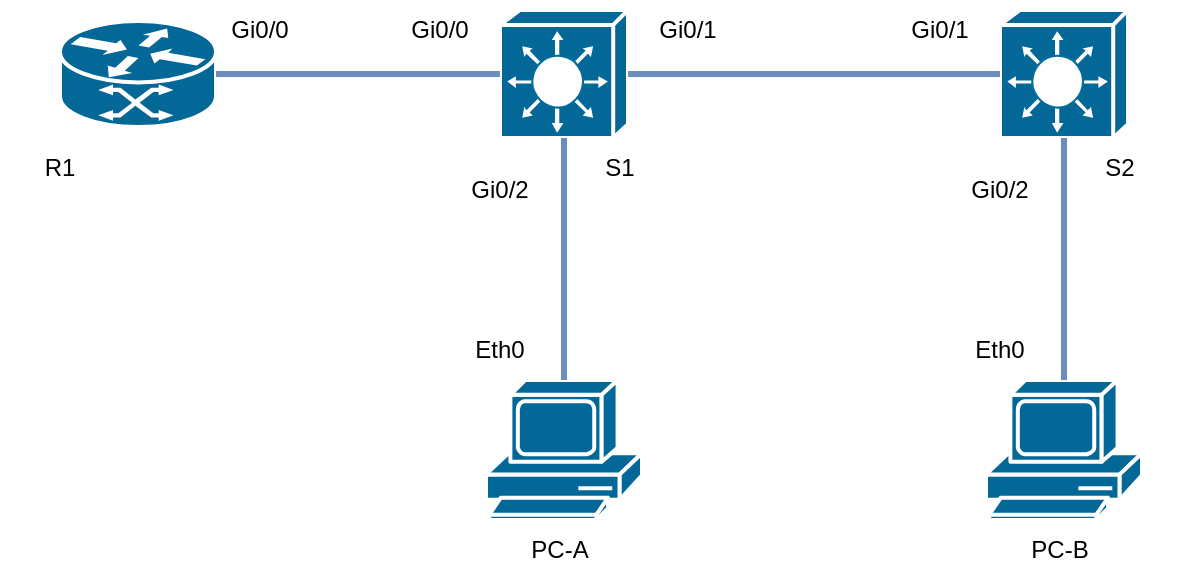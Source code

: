 <mxfile version="24.3.1" type="github" pages="2">
  <diagram name="Principal Connection" id="vpNacllB_x9iFX9itOnF">
    <mxGraphModel dx="1434" dy="738" grid="1" gridSize="10" guides="1" tooltips="1" connect="1" arrows="1" fold="1" page="1" pageScale="1" pageWidth="827" pageHeight="1169" math="0" shadow="0">
      <root>
        <mxCell id="0" />
        <mxCell id="1" parent="0" />
        <mxCell id="1pm7P9uoOA3rXWtFPND6-1" value="" style="shape=mxgraph.cisco.routers.atm_router;sketch=0;html=1;pointerEvents=1;dashed=0;fillColor=#036897;strokeColor=#ffffff;strokeWidth=2;verticalLabelPosition=bottom;verticalAlign=top;align=center;outlineConnect=0;" parent="1" vertex="1">
          <mxGeometry x="60" y="180.5" width="78" height="53" as="geometry" />
        </mxCell>
        <mxCell id="1pm7P9uoOA3rXWtFPND6-2" value="" style="shape=mxgraph.cisco.switches.layer_3_switch;sketch=0;html=1;pointerEvents=1;dashed=0;fillColor=#036897;strokeColor=#ffffff;strokeWidth=2;verticalLabelPosition=bottom;verticalAlign=top;align=center;outlineConnect=0;" parent="1" vertex="1">
          <mxGeometry x="280" y="175" width="64" height="64" as="geometry" />
        </mxCell>
        <mxCell id="1pm7P9uoOA3rXWtFPND6-3" value="" style="shape=mxgraph.cisco.switches.layer_3_switch;sketch=0;html=1;pointerEvents=1;dashed=0;fillColor=#036897;strokeColor=#ffffff;strokeWidth=2;verticalLabelPosition=bottom;verticalAlign=top;align=center;outlineConnect=0;" parent="1" vertex="1">
          <mxGeometry x="530" y="175" width="64" height="64" as="geometry" />
        </mxCell>
        <mxCell id="1pm7P9uoOA3rXWtFPND6-4" value="" style="shape=mxgraph.cisco.computers_and_peripherals.pc;sketch=0;html=1;pointerEvents=1;dashed=0;fillColor=#036897;strokeColor=#ffffff;strokeWidth=2;verticalLabelPosition=bottom;verticalAlign=top;align=center;outlineConnect=0;" parent="1" vertex="1">
          <mxGeometry x="273" y="360" width="78" height="70" as="geometry" />
        </mxCell>
        <mxCell id="1pm7P9uoOA3rXWtFPND6-5" value="" style="shape=mxgraph.cisco.computers_and_peripherals.pc;sketch=0;html=1;pointerEvents=1;dashed=0;fillColor=#036897;strokeColor=#ffffff;strokeWidth=2;verticalLabelPosition=bottom;verticalAlign=top;align=center;outlineConnect=0;" parent="1" vertex="1">
          <mxGeometry x="523" y="360" width="78" height="70" as="geometry" />
        </mxCell>
        <mxCell id="1pm7P9uoOA3rXWtFPND6-9" value="" style="endArrow=none;html=1;rounded=0;entryX=0;entryY=0.5;entryDx=0;entryDy=0;entryPerimeter=0;exitX=1;exitY=0.5;exitDx=0;exitDy=0;exitPerimeter=0;strokeWidth=3;fillColor=#dae8fc;strokeColor=#6c8ebf;" parent="1" source="1pm7P9uoOA3rXWtFPND6-2" target="1pm7P9uoOA3rXWtFPND6-3" edge="1">
          <mxGeometry width="50" height="50" relative="1" as="geometry">
            <mxPoint x="320" y="400" as="sourcePoint" />
            <mxPoint x="370" y="350" as="targetPoint" />
          </mxGeometry>
        </mxCell>
        <mxCell id="1pm7P9uoOA3rXWtFPND6-10" value="" style="endArrow=none;html=1;rounded=0;entryX=0.5;entryY=1;entryDx=0;entryDy=0;entryPerimeter=0;exitX=0.5;exitY=0;exitDx=0;exitDy=0;exitPerimeter=0;fillColor=#dae8fc;strokeColor=#6c8ebf;strokeWidth=3;" parent="1" source="1pm7P9uoOA3rXWtFPND6-4" target="1pm7P9uoOA3rXWtFPND6-2" edge="1">
          <mxGeometry width="50" height="50" relative="1" as="geometry">
            <mxPoint x="320" y="400" as="sourcePoint" />
            <mxPoint x="370" y="350" as="targetPoint" />
          </mxGeometry>
        </mxCell>
        <mxCell id="1pm7P9uoOA3rXWtFPND6-12" value="" style="endArrow=none;html=1;rounded=0;entryX=0.5;entryY=1;entryDx=0;entryDy=0;entryPerimeter=0;exitX=0.5;exitY=0;exitDx=0;exitDy=0;exitPerimeter=0;fillColor=#dae8fc;strokeColor=#6c8ebf;strokeWidth=3;" parent="1" source="1pm7P9uoOA3rXWtFPND6-5" target="1pm7P9uoOA3rXWtFPND6-3" edge="1">
          <mxGeometry width="50" height="50" relative="1" as="geometry">
            <mxPoint x="320" y="400" as="sourcePoint" />
            <mxPoint x="370" y="350" as="targetPoint" />
          </mxGeometry>
        </mxCell>
        <mxCell id="1pm7P9uoOA3rXWtFPND6-22" value="" style="endArrow=none;html=1;rounded=0;entryX=0;entryY=0.5;entryDx=0;entryDy=0;entryPerimeter=0;exitX=1;exitY=0.5;exitDx=0;exitDy=0;exitPerimeter=0;fillColor=#dae8fc;strokeColor=#6c8ebf;strokeWidth=3;" parent="1" source="1pm7P9uoOA3rXWtFPND6-1" target="1pm7P9uoOA3rXWtFPND6-2" edge="1">
          <mxGeometry width="50" height="50" relative="1" as="geometry">
            <mxPoint x="320" y="400" as="sourcePoint" />
            <mxPoint x="370" y="350" as="targetPoint" />
          </mxGeometry>
        </mxCell>
        <mxCell id="1pm7P9uoOA3rXWtFPND6-23" value="S1" style="text;html=1;align=center;verticalAlign=middle;whiteSpace=wrap;rounded=0;" parent="1" vertex="1">
          <mxGeometry x="310" y="239" width="60" height="30" as="geometry" />
        </mxCell>
        <mxCell id="1pm7P9uoOA3rXWtFPND6-24" value="S2" style="text;html=1;align=center;verticalAlign=middle;whiteSpace=wrap;rounded=0;" parent="1" vertex="1">
          <mxGeometry x="560" y="239" width="60" height="30" as="geometry" />
        </mxCell>
        <mxCell id="1pm7P9uoOA3rXWtFPND6-25" value="R1" style="text;html=1;align=center;verticalAlign=middle;whiteSpace=wrap;rounded=0;" parent="1" vertex="1">
          <mxGeometry x="30" y="239" width="60" height="30" as="geometry" />
        </mxCell>
        <mxCell id="1pm7P9uoOA3rXWtFPND6-26" value="Gi0/0" style="text;html=1;align=center;verticalAlign=middle;whiteSpace=wrap;rounded=0;" parent="1" vertex="1">
          <mxGeometry x="130" y="170" width="60" height="30" as="geometry" />
        </mxCell>
        <mxCell id="1pm7P9uoOA3rXWtFPND6-27" value="Gi0/0" style="text;html=1;align=center;verticalAlign=middle;whiteSpace=wrap;rounded=0;" parent="1" vertex="1">
          <mxGeometry x="220" y="170" width="60" height="30" as="geometry" />
        </mxCell>
        <mxCell id="1pm7P9uoOA3rXWtFPND6-28" value="Gi0/1" style="text;html=1;align=center;verticalAlign=middle;whiteSpace=wrap;rounded=0;" parent="1" vertex="1">
          <mxGeometry x="344" y="170" width="60" height="30" as="geometry" />
        </mxCell>
        <mxCell id="1pm7P9uoOA3rXWtFPND6-29" value="Gi0/1" style="text;html=1;align=center;verticalAlign=middle;whiteSpace=wrap;rounded=0;" parent="1" vertex="1">
          <mxGeometry x="470" y="170" width="60" height="30" as="geometry" />
        </mxCell>
        <mxCell id="1pm7P9uoOA3rXWtFPND6-30" value="Gi0/2" style="text;html=1;align=center;verticalAlign=middle;whiteSpace=wrap;rounded=0;" parent="1" vertex="1">
          <mxGeometry x="500" y="250" width="60" height="30" as="geometry" />
        </mxCell>
        <mxCell id="1pm7P9uoOA3rXWtFPND6-31" value="Gi0/2" style="text;html=1;align=center;verticalAlign=middle;whiteSpace=wrap;rounded=0;" parent="1" vertex="1">
          <mxGeometry x="250" y="250" width="60" height="30" as="geometry" />
        </mxCell>
        <mxCell id="1pm7P9uoOA3rXWtFPND6-32" value="Eth0" style="text;html=1;align=center;verticalAlign=middle;whiteSpace=wrap;rounded=0;" parent="1" vertex="1">
          <mxGeometry x="250" y="330" width="60" height="30" as="geometry" />
        </mxCell>
        <mxCell id="1pm7P9uoOA3rXWtFPND6-33" value="Eth0" style="text;html=1;align=center;verticalAlign=middle;whiteSpace=wrap;rounded=0;" parent="1" vertex="1">
          <mxGeometry x="500" y="330" width="60" height="30" as="geometry" />
        </mxCell>
        <mxCell id="KDX-a4ISNlmw6G1O_22F-1" value="PC-A" style="text;html=1;align=center;verticalAlign=middle;whiteSpace=wrap;rounded=0;" parent="1" vertex="1">
          <mxGeometry x="280" y="430" width="60" height="30" as="geometry" />
        </mxCell>
        <mxCell id="KDX-a4ISNlmw6G1O_22F-2" value="PC-B" style="text;html=1;align=center;verticalAlign=middle;whiteSpace=wrap;rounded=0;" parent="1" vertex="1">
          <mxGeometry x="530" y="430" width="60" height="30" as="geometry" />
        </mxCell>
      </root>
    </mxGraphModel>
  </diagram>
  <diagram id="7ZlwtLvJB5rE92e3n5eP" name="Vlan plan">
    <mxGraphModel dx="1195" dy="615" grid="1" gridSize="10" guides="1" tooltips="1" connect="1" arrows="1" fold="1" page="1" pageScale="1" pageWidth="827" pageHeight="1169" math="0" shadow="0">
      <root>
        <mxCell id="0" />
        <mxCell id="1" parent="0" />
        <mxCell id="hB91hpUDCiHc6Fg28V7p-1" value="" style="shape=mxgraph.cisco.routers.atm_router;sketch=0;html=1;pointerEvents=1;dashed=0;fillColor=#036897;strokeColor=#ffffff;strokeWidth=2;verticalLabelPosition=bottom;verticalAlign=top;align=center;outlineConnect=0;" parent="1" vertex="1">
          <mxGeometry x="60" y="180.5" width="78" height="53" as="geometry" />
        </mxCell>
        <mxCell id="hB91hpUDCiHc6Fg28V7p-2" value="" style="shape=mxgraph.cisco.switches.layer_3_switch;sketch=0;html=1;pointerEvents=1;dashed=0;fillColor=#036897;strokeColor=#ffffff;strokeWidth=2;verticalLabelPosition=bottom;verticalAlign=top;align=center;outlineConnect=0;" parent="1" vertex="1">
          <mxGeometry x="280" y="175" width="64" height="64" as="geometry" />
        </mxCell>
        <mxCell id="hB91hpUDCiHc6Fg28V7p-3" value="" style="shape=mxgraph.cisco.switches.layer_3_switch;sketch=0;html=1;pointerEvents=1;dashed=0;fillColor=#036897;strokeColor=#ffffff;strokeWidth=2;verticalLabelPosition=bottom;verticalAlign=top;align=center;outlineConnect=0;" parent="1" vertex="1">
          <mxGeometry x="530" y="175" width="64" height="64" as="geometry" />
        </mxCell>
        <mxCell id="hB91hpUDCiHc6Fg28V7p-4" value="" style="shape=mxgraph.cisco.computers_and_peripherals.pc;sketch=0;html=1;pointerEvents=1;dashed=0;fillColor=#036897;strokeColor=#ffffff;strokeWidth=2;verticalLabelPosition=bottom;verticalAlign=top;align=center;outlineConnect=0;" parent="1" vertex="1">
          <mxGeometry x="273" y="360" width="78" height="70" as="geometry" />
        </mxCell>
        <mxCell id="hB91hpUDCiHc6Fg28V7p-5" value="" style="shape=mxgraph.cisco.computers_and_peripherals.pc;sketch=0;html=1;pointerEvents=1;dashed=0;fillColor=#036897;strokeColor=#ffffff;strokeWidth=2;verticalLabelPosition=bottom;verticalAlign=top;align=center;outlineConnect=0;" parent="1" vertex="1">
          <mxGeometry x="523" y="360" width="78" height="70" as="geometry" />
        </mxCell>
        <mxCell id="hB91hpUDCiHc6Fg28V7p-6" value="" style="endArrow=none;html=1;rounded=0;entryX=0;entryY=0.5;entryDx=0;entryDy=0;entryPerimeter=0;exitX=1;exitY=0.5;exitDx=0;exitDy=0;exitPerimeter=0;strokeWidth=3;fillColor=#f8cecc;strokeColor=#b85450;" parent="1" source="hB91hpUDCiHc6Fg28V7p-2" target="hB91hpUDCiHc6Fg28V7p-3" edge="1">
          <mxGeometry width="50" height="50" relative="1" as="geometry">
            <mxPoint x="320" y="400" as="sourcePoint" />
            <mxPoint x="370" y="350" as="targetPoint" />
          </mxGeometry>
        </mxCell>
        <mxCell id="hB91hpUDCiHc6Fg28V7p-7" value="" style="endArrow=none;html=1;rounded=0;entryX=0.5;entryY=1;entryDx=0;entryDy=0;entryPerimeter=0;exitX=0.5;exitY=0;exitDx=0;exitDy=0;exitPerimeter=0;fillColor=#dae8fc;strokeColor=#6c8ebf;strokeWidth=3;" parent="1" source="hB91hpUDCiHc6Fg28V7p-4" target="hB91hpUDCiHc6Fg28V7p-2" edge="1">
          <mxGeometry width="50" height="50" relative="1" as="geometry">
            <mxPoint x="320" y="400" as="sourcePoint" />
            <mxPoint x="370" y="350" as="targetPoint" />
          </mxGeometry>
        </mxCell>
        <mxCell id="hB91hpUDCiHc6Fg28V7p-8" value="" style="endArrow=none;html=1;rounded=0;entryX=0.5;entryY=1;entryDx=0;entryDy=0;entryPerimeter=0;exitX=0.5;exitY=0;exitDx=0;exitDy=0;exitPerimeter=0;fillColor=#dae8fc;strokeColor=#6c8ebf;strokeWidth=3;" parent="1" source="hB91hpUDCiHc6Fg28V7p-5" target="hB91hpUDCiHc6Fg28V7p-3" edge="1">
          <mxGeometry width="50" height="50" relative="1" as="geometry">
            <mxPoint x="320" y="400" as="sourcePoint" />
            <mxPoint x="370" y="350" as="targetPoint" />
          </mxGeometry>
        </mxCell>
        <mxCell id="hB91hpUDCiHc6Fg28V7p-9" value="" style="endArrow=none;html=1;rounded=0;entryX=0;entryY=0.5;entryDx=0;entryDy=0;entryPerimeter=0;exitX=1;exitY=0.5;exitDx=0;exitDy=0;exitPerimeter=0;fillColor=#dae8fc;strokeColor=#6c8ebf;strokeWidth=3;" parent="1" source="hB91hpUDCiHc6Fg28V7p-1" target="hB91hpUDCiHc6Fg28V7p-2" edge="1">
          <mxGeometry width="50" height="50" relative="1" as="geometry">
            <mxPoint x="320" y="400" as="sourcePoint" />
            <mxPoint x="370" y="350" as="targetPoint" />
          </mxGeometry>
        </mxCell>
        <mxCell id="hB91hpUDCiHc6Fg28V7p-10" value="S1" style="text;html=1;align=center;verticalAlign=middle;whiteSpace=wrap;rounded=0;" parent="1" vertex="1">
          <mxGeometry x="282" y="130" width="60" height="30" as="geometry" />
        </mxCell>
        <mxCell id="hB91hpUDCiHc6Fg28V7p-11" value="S2" style="text;html=1;align=center;verticalAlign=middle;whiteSpace=wrap;rounded=0;" parent="1" vertex="1">
          <mxGeometry x="530" y="130" width="60" height="30" as="geometry" />
        </mxCell>
        <mxCell id="N4oas5LFjTJ7gSdi6qGb-1" value="PC-A" style="text;html=1;align=center;verticalAlign=middle;whiteSpace=wrap;rounded=0;" parent="1" vertex="1">
          <mxGeometry x="270" y="440" width="60" height="30" as="geometry" />
        </mxCell>
        <mxCell id="N4oas5LFjTJ7gSdi6qGb-2" value="PC-B" style="text;html=1;align=center;verticalAlign=middle;whiteSpace=wrap;rounded=0;" parent="1" vertex="1">
          <mxGeometry x="520" y="440" width="60" height="30" as="geometry" />
        </mxCell>
        <mxCell id="QfJv8M3PWoDN-UmCjpKY-7" value="" style="rounded=1;whiteSpace=wrap;html=1;direction=west;" vertex="1" parent="1">
          <mxGeometry x="201.5" y="290" width="221" height="20" as="geometry" />
        </mxCell>
        <mxCell id="QfJv8M3PWoDN-UmCjpKY-8" value="Management, VLAN3, 192.168.3.0/24" style="text;html=1;align=center;verticalAlign=middle;whiteSpace=wrap;rounded=0;rotation=0;movable=1;resizable=1;rotatable=1;deletable=1;editable=1;locked=0;connectable=1;" vertex="1" parent="1">
          <mxGeometry x="190" y="285" width="240" height="30" as="geometry" />
        </mxCell>
        <mxCell id="QfJv8M3PWoDN-UmCjpKY-14" value="" style="rounded=1;whiteSpace=wrap;html=1;direction=west;" vertex="1" parent="1">
          <mxGeometry x="451.5" y="290" width="221" height="20" as="geometry" />
        </mxCell>
        <mxCell id="QfJv8M3PWoDN-UmCjpKY-15" value="Operations, VLAN4, 192.168.4.0/24" style="text;html=1;align=center;verticalAlign=middle;whiteSpace=wrap;rounded=0;rotation=0;" vertex="1" parent="1">
          <mxGeometry x="440" y="285" width="260" height="30" as="geometry" />
        </mxCell>
        <mxCell id="QfJv8M3PWoDN-UmCjpKY-23" value=".3" style="text;html=1;align=center;verticalAlign=middle;whiteSpace=wrap;rounded=0;" vertex="1" parent="1">
          <mxGeometry x="314" y="340" width="30" height="10" as="geometry" />
        </mxCell>
        <mxCell id="QfJv8M3PWoDN-UmCjpKY-32" value=".3" style="text;html=1;align=center;verticalAlign=middle;whiteSpace=wrap;rounded=0;" vertex="1" parent="1">
          <mxGeometry x="564" y="340" width="30" height="10" as="geometry" />
        </mxCell>
        <mxCell id="QfJv8M3PWoDN-UmCjpKY-35" value=".11" style="text;html=1;align=center;verticalAlign=middle;whiteSpace=wrap;rounded=0;" vertex="1" parent="1">
          <mxGeometry x="314" y="250" width="30" height="10" as="geometry" />
        </mxCell>
        <mxCell id="QfJv8M3PWoDN-UmCjpKY-39" value="" style="endArrow=none;html=1;rounded=0;strokeWidth=3;fillColor=#dae8fc;strokeColor=#6c8ebf;" edge="1" parent="1">
          <mxGeometry width="50" height="50" relative="1" as="geometry">
            <mxPoint x="120" y="520" as="sourcePoint" />
            <mxPoint x="40" y="520" as="targetPoint" />
          </mxGeometry>
        </mxCell>
        <mxCell id="QfJv8M3PWoDN-UmCjpKY-40" value="access port" style="text;html=1;align=center;verticalAlign=middle;whiteSpace=wrap;rounded=0;" vertex="1" parent="1">
          <mxGeometry x="120" y="500" width="90" height="30" as="geometry" />
        </mxCell>
        <mxCell id="QfJv8M3PWoDN-UmCjpKY-41" value="" style="endArrow=none;html=1;rounded=0;strokeWidth=3;fillColor=#f8cecc;strokeColor=#b85450;" edge="1" parent="1">
          <mxGeometry width="50" height="50" relative="1" as="geometry">
            <mxPoint x="120" y="560" as="sourcePoint" />
            <mxPoint x="40" y="560" as="targetPoint" />
          </mxGeometry>
        </mxCell>
        <mxCell id="QfJv8M3PWoDN-UmCjpKY-42" value="trunk port" style="text;html=1;align=center;verticalAlign=middle;whiteSpace=wrap;rounded=0;" vertex="1" parent="1">
          <mxGeometry x="120" y="540" width="90" height="30" as="geometry" />
        </mxCell>
      </root>
    </mxGraphModel>
  </diagram>
</mxfile>
